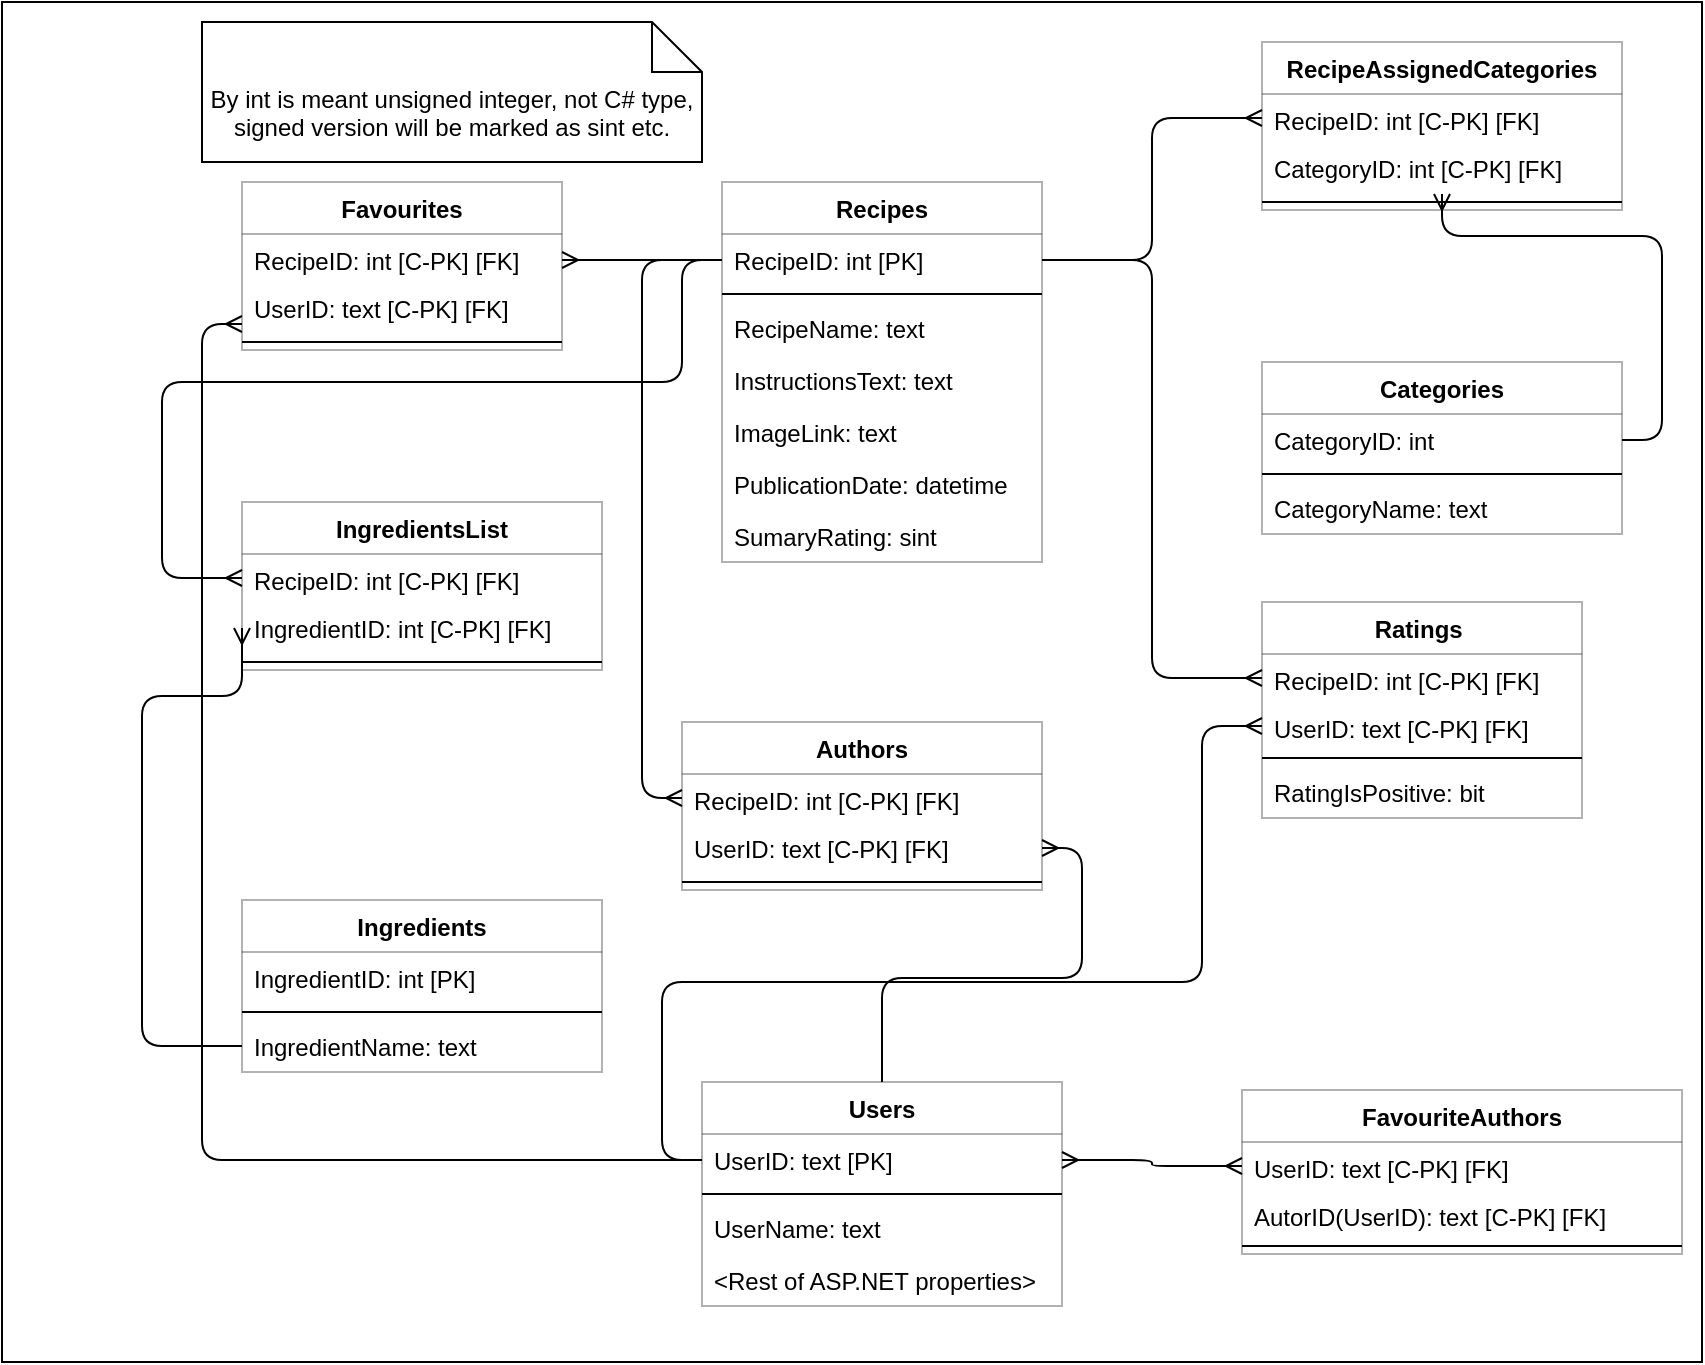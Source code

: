 <mxfile version="15.7.3" type="device"><diagram id="EyTXGTiOQyIjWPKXnlle" name="Page-1"><mxGraphModel dx="1824" dy="548" grid="1" gridSize="10" guides="1" tooltips="1" connect="1" arrows="1" fold="1" page="1" pageScale="1" pageWidth="827" pageHeight="1169" math="0" shadow="0"><root><mxCell id="0"/><mxCell id="1" parent="0"/><mxCell id="83" value="" style="whiteSpace=wrap;html=1;" parent="1" vertex="1"><mxGeometry x="-70" y="50" width="850" height="680" as="geometry"/></mxCell><mxCell id="32" value="Recipes" style="swimlane;fontStyle=1;align=center;verticalAlign=top;childLayout=stackLayout;horizontal=1;startSize=26;horizontalStack=0;resizeParent=1;resizeParentMax=0;resizeLast=0;collapsible=1;marginBottom=0;opacity=30;" parent="1" vertex="1"><mxGeometry x="290" y="140" width="160" height="190" as="geometry"/></mxCell><mxCell id="3" value="RecipeID: int [PK]" style="text;strokeColor=none;align=left;verticalAlign=top;spacingLeft=4;spacingRight=4;overflow=hidden;rotatable=0;points=[[0,0.5],[1,0.5]];portConstraint=eastwest;" parent="32" vertex="1"><mxGeometry y="26" width="160" height="26" as="geometry"/></mxCell><mxCell id="34" value="" style="line;strokeWidth=1;fillColor=none;align=left;verticalAlign=middle;spacingTop=-1;spacingLeft=3;spacingRight=3;rotatable=0;labelPosition=right;points=[];portConstraint=eastwest;" parent="32" vertex="1"><mxGeometry y="52" width="160" height="8" as="geometry"/></mxCell><mxCell id="11" value="RecipeName: text" style="text;strokeColor=none;fillColor=none;align=left;verticalAlign=top;spacingLeft=4;spacingRight=4;overflow=hidden;rotatable=0;points=[[0,0.5],[1,0.5]];portConstraint=eastwest;" parent="32" vertex="1"><mxGeometry y="60" width="160" height="26" as="geometry"/></mxCell><mxCell id="9" value="InstructionsText: text" style="text;strokeColor=none;fillColor=none;align=left;verticalAlign=top;spacingLeft=4;spacingRight=4;overflow=hidden;rotatable=0;points=[[0,0.5],[1,0.5]];portConstraint=eastwest;" parent="32" vertex="1"><mxGeometry y="86" width="160" height="26" as="geometry"/></mxCell><mxCell id="84" value="ImageLink: text" style="text;strokeColor=none;fillColor=none;align=left;verticalAlign=top;spacingLeft=4;spacingRight=4;overflow=hidden;rotatable=0;points=[[0,0.5],[1,0.5]];portConstraint=eastwest;" parent="32" vertex="1"><mxGeometry y="112" width="160" height="26" as="geometry"/></mxCell><mxCell id="10" value="PublicationDate: datetime" style="text;strokeColor=none;fillColor=none;align=left;verticalAlign=top;spacingLeft=4;spacingRight=4;overflow=hidden;rotatable=0;points=[[0,0.5],[1,0.5]];portConstraint=eastwest;" parent="32" vertex="1"><mxGeometry y="138" width="160" height="26" as="geometry"/></mxCell><mxCell id="12" value="SumaryRating: sint" style="text;strokeColor=none;fillColor=none;align=left;verticalAlign=top;spacingLeft=4;spacingRight=4;overflow=hidden;rotatable=0;points=[[0,0.5],[1,0.5]];portConstraint=eastwest;" parent="32" vertex="1"><mxGeometry y="164" width="160" height="26" as="geometry"/></mxCell><mxCell id="37" value="Favourites" style="swimlane;fontStyle=1;align=center;verticalAlign=top;childLayout=stackLayout;horizontal=1;startSize=26;horizontalStack=0;resizeParent=1;resizeParentMax=0;resizeLast=0;collapsible=1;marginBottom=0;opacity=30;" parent="1" vertex="1"><mxGeometry x="50" y="140" width="160" height="84" as="geometry"/></mxCell><mxCell id="82" value="RecipeID: int [C-PK] [FK]" style="text;strokeColor=none;align=left;verticalAlign=top;spacingLeft=4;spacingRight=4;overflow=hidden;rotatable=0;points=[[0,0.5],[1,0.5]];portConstraint=eastwest;" parent="37" vertex="1"><mxGeometry y="26" width="160" height="24" as="geometry"/></mxCell><mxCell id="46" value="UserID: text [C-PK] [FK]" style="text;strokeColor=none;fillColor=none;align=left;verticalAlign=top;spacingLeft=4;spacingRight=4;overflow=hidden;rotatable=0;points=[[0,0.5],[1,0.5]];portConstraint=eastwest;" parent="37" vertex="1"><mxGeometry y="50" width="160" height="26" as="geometry"/></mxCell><mxCell id="40" value="" style="line;strokeWidth=1;fillColor=none;align=left;verticalAlign=middle;spacingTop=-1;spacingLeft=3;spacingRight=3;rotatable=0;labelPosition=right;points=[];portConstraint=eastwest;" parent="37" vertex="1"><mxGeometry y="76" width="160" height="8" as="geometry"/></mxCell><mxCell id="47" value="Users" style="swimlane;fontStyle=1;align=center;verticalAlign=top;childLayout=stackLayout;horizontal=1;startSize=26;horizontalStack=0;resizeParent=1;resizeParentMax=0;resizeLast=0;collapsible=1;marginBottom=0;opacity=30;" parent="1" vertex="1"><mxGeometry x="280" y="590" width="180" height="112" as="geometry"/></mxCell><mxCell id="48" value="UserID: text [PK]" style="text;strokeColor=none;align=left;verticalAlign=top;spacingLeft=4;spacingRight=4;overflow=hidden;rotatable=0;points=[[0,0.5],[1,0.5]];portConstraint=eastwest;" parent="47" vertex="1"><mxGeometry y="26" width="180" height="26" as="geometry"/></mxCell><mxCell id="49" value="" style="line;strokeWidth=1;fillColor=none;align=left;verticalAlign=middle;spacingTop=-1;spacingLeft=3;spacingRight=3;rotatable=0;labelPosition=right;points=[];portConstraint=eastwest;" parent="47" vertex="1"><mxGeometry y="52" width="180" height="8" as="geometry"/></mxCell><mxCell id="50" value="UserName: text" style="text;strokeColor=none;fillColor=none;align=left;verticalAlign=top;spacingLeft=4;spacingRight=4;overflow=hidden;rotatable=0;points=[[0,0.5],[1,0.5]];portConstraint=eastwest;" parent="47" vertex="1"><mxGeometry y="60" width="180" height="26" as="geometry"/></mxCell><mxCell id="51" value="&lt;Rest of ASP.NET properties&gt;" style="text;strokeColor=none;fillColor=none;align=left;verticalAlign=top;spacingLeft=4;spacingRight=4;overflow=hidden;rotatable=0;points=[[0,0.5],[1,0.5]];portConstraint=eastwest;" parent="47" vertex="1"><mxGeometry y="86" width="180" height="26" as="geometry"/></mxCell><mxCell id="52" value="Categories" style="swimlane;fontStyle=1;align=center;verticalAlign=top;childLayout=stackLayout;horizontal=1;startSize=26;horizontalStack=0;resizeParent=1;resizeParentMax=0;resizeLast=0;collapsible=1;marginBottom=0;opacity=30;" parent="1" vertex="1"><mxGeometry x="560" y="230" width="180" height="86" as="geometry"/></mxCell><mxCell id="53" value="CategoryID: int" style="text;strokeColor=none;align=left;verticalAlign=top;spacingLeft=4;spacingRight=4;overflow=hidden;rotatable=0;points=[[0,0.5],[1,0.5]];portConstraint=eastwest;" parent="52" vertex="1"><mxGeometry y="26" width="180" height="26" as="geometry"/></mxCell><mxCell id="54" value="" style="line;strokeWidth=1;fillColor=none;align=left;verticalAlign=middle;spacingTop=-1;spacingLeft=3;spacingRight=3;rotatable=0;labelPosition=right;points=[];portConstraint=eastwest;" parent="52" vertex="1"><mxGeometry y="52" width="180" height="8" as="geometry"/></mxCell><mxCell id="55" value="CategoryName: text" style="text;strokeColor=none;fillColor=none;align=left;verticalAlign=top;spacingLeft=4;spacingRight=4;overflow=hidden;rotatable=0;points=[[0,0.5],[1,0.5]];portConstraint=eastwest;" parent="52" vertex="1"><mxGeometry y="60" width="180" height="26" as="geometry"/></mxCell><mxCell id="57" value="RecipeAssignedCategories" style="swimlane;fontStyle=1;align=center;verticalAlign=top;childLayout=stackLayout;horizontal=1;startSize=26;horizontalStack=0;resizeParent=1;resizeParentMax=0;resizeLast=0;collapsible=1;marginBottom=0;opacity=30;" parent="1" vertex="1"><mxGeometry x="560" y="70" width="180" height="84" as="geometry"><mxRectangle x="810" y="430" width="120" height="26" as="alternateBounds"/></mxGeometry></mxCell><mxCell id="58" value="RecipeID: int [C-PK] [FK]" style="text;strokeColor=none;align=left;verticalAlign=top;spacingLeft=4;spacingRight=4;overflow=hidden;rotatable=0;points=[[0,0.5],[1,0.5]];portConstraint=eastwest;" parent="57" vertex="1"><mxGeometry y="26" width="180" height="24" as="geometry"/></mxCell><mxCell id="60" value="CategoryID: int [C-PK] [FK]" style="text;strokeColor=none;fillColor=none;align=left;verticalAlign=top;spacingLeft=4;spacingRight=4;overflow=hidden;rotatable=0;points=[[0,0.5],[1,0.5]];portConstraint=eastwest;" parent="57" vertex="1"><mxGeometry y="50" width="180" height="26" as="geometry"/></mxCell><mxCell id="59" value="" style="line;strokeWidth=1;fillColor=none;align=left;verticalAlign=middle;spacingTop=-1;spacingLeft=3;spacingRight=3;rotatable=0;labelPosition=right;points=[];portConstraint=eastwest;" parent="57" vertex="1"><mxGeometry y="76" width="180" height="8" as="geometry"/></mxCell><mxCell id="64" value="Ratings &#10;" style="swimlane;fontStyle=1;align=center;verticalAlign=top;childLayout=stackLayout;horizontal=1;startSize=26;horizontalStack=0;resizeParent=1;resizeParentMax=0;resizeLast=0;collapsible=1;marginBottom=0;opacity=30;" parent="1" vertex="1"><mxGeometry x="560" y="350" width="160" height="108" as="geometry"/></mxCell><mxCell id="81" value="RecipeID: int [C-PK] [FK]" style="text;strokeColor=none;align=left;verticalAlign=top;spacingLeft=4;spacingRight=4;overflow=hidden;rotatable=0;points=[[0,0.5],[1,0.5]];portConstraint=eastwest;" parent="64" vertex="1"><mxGeometry y="26" width="160" height="24" as="geometry"/></mxCell><mxCell id="85" value="UserID: text [C-PK] [FK]" style="text;strokeColor=none;align=left;verticalAlign=top;spacingLeft=4;spacingRight=4;overflow=hidden;rotatable=0;points=[[0,0.5],[1,0.5]];portConstraint=eastwest;" parent="64" vertex="1"><mxGeometry y="50" width="160" height="24" as="geometry"/></mxCell><mxCell id="67" value="" style="line;strokeWidth=1;fillColor=none;align=left;verticalAlign=middle;spacingTop=-1;spacingLeft=3;spacingRight=3;rotatable=0;labelPosition=right;points=[];portConstraint=eastwest;" parent="64" vertex="1"><mxGeometry y="74" width="160" height="8" as="geometry"/></mxCell><mxCell id="68" value="RatingIsPositive: bit" style="text;strokeColor=none;fillColor=none;align=left;verticalAlign=top;spacingLeft=4;spacingRight=4;overflow=hidden;rotatable=0;points=[[0,0.5],[1,0.5]];portConstraint=eastwest;" parent="64" vertex="1"><mxGeometry y="82" width="160" height="26" as="geometry"/></mxCell><mxCell id="75" style="edgeStyle=orthogonalEdgeStyle;orthogonalLoop=1;jettySize=auto;html=1;endArrow=none;endFill=0;startArrow=ERmany;startFill=0;" parent="1" source="60" target="53" edge="1"><mxGeometry relative="1" as="geometry"><Array as="points"><mxPoint x="760" y="167"/><mxPoint x="760" y="269"/></Array></mxGeometry></mxCell><mxCell id="76" style="edgeStyle=orthogonalEdgeStyle;orthogonalLoop=1;jettySize=auto;html=1;exitX=1;exitY=0.5;exitDx=0;exitDy=0;endArrow=ERmany;endFill=0;startArrow=none;startFill=0;" parent="1" source="3" target="81" edge="1"><mxGeometry relative="1" as="geometry"><mxPoint x="560" y="389" as="targetPoint"/></mxGeometry></mxCell><mxCell id="77" style="edgeStyle=orthogonalEdgeStyle;orthogonalLoop=1;jettySize=auto;html=1;endArrow=ERmany;endFill=0;exitX=0;exitY=0.5;exitDx=0;exitDy=0;entryX=0;entryY=0.5;entryDx=0;entryDy=0;" parent="1" source="3" target="9Zqot9uoggxojdaTD5Ou-95" edge="1"><mxGeometry relative="1" as="geometry"><Array as="points"/><mxPoint x="290" y="213" as="targetPoint"/></mxGeometry></mxCell><mxCell id="78" style="edgeStyle=orthogonalEdgeStyle;orthogonalLoop=1;jettySize=auto;html=1;endArrow=ERmany;endFill=0;exitX=0;exitY=0.5;exitDx=0;exitDy=0;" parent="1" source="48" target="46" edge="1"><mxGeometry relative="1" as="geometry"><Array as="points"><mxPoint x="30" y="629"/><mxPoint x="30" y="211"/></Array></mxGeometry></mxCell><mxCell id="79" style="edgeStyle=orthogonalEdgeStyle;orthogonalLoop=1;jettySize=auto;html=1;endArrow=ERmany;endFill=0;startArrow=none;startFill=0;" parent="1" source="3" target="82" edge="1"><mxGeometry relative="1" as="geometry"><mxPoint x="210" y="289" as="targetPoint"/><Array as="points"><mxPoint x="230" y="179"/><mxPoint x="230" y="179"/></Array></mxGeometry></mxCell><mxCell id="80" style="edgeStyle=orthogonalEdgeStyle;orthogonalLoop=1;jettySize=auto;html=1;exitX=1;exitY=0.5;exitDx=0;exitDy=0;endArrow=ERmany;endFill=0;startArrow=none;startFill=0;" parent="1" source="3" target="58" edge="1"><mxGeometry relative="1" as="geometry"><mxPoint x="560" y="143" as="targetPoint"/></mxGeometry></mxCell><mxCell id="86" style="edgeStyle=orthogonalEdgeStyle;orthogonalLoop=1;jettySize=auto;html=1;endArrow=ERmany;endFill=0;startArrow=none;startFill=0;exitX=0;exitY=0.5;exitDx=0;exitDy=0;" parent="1" source="48" target="85" edge="1"><mxGeometry relative="1" as="geometry"><mxPoint x="570" y="398" as="targetPoint"/><mxPoint x="460" y="189" as="sourcePoint"/><Array as="points"><mxPoint x="260" y="629"/><mxPoint x="260" y="540"/><mxPoint x="530" y="540"/><mxPoint x="530" y="412"/></Array></mxGeometry></mxCell><mxCell id="87" value="By int is meant unsigned integer, not C# type, signed version will be marked as sint etc." style="shape=note2;boundedLbl=1;whiteSpace=wrap;html=1;size=25;verticalAlign=top;align=center;" parent="1" vertex="1"><mxGeometry x="30" y="60" width="250" height="70" as="geometry"/></mxCell><mxCell id="9Zqot9uoggxojdaTD5Ou-94" value="Authors" style="swimlane;fontStyle=1;align=center;verticalAlign=top;childLayout=stackLayout;horizontal=1;startSize=26;horizontalStack=0;resizeParent=1;resizeParentMax=0;resizeLast=0;collapsible=1;marginBottom=0;opacity=30;" parent="1" vertex="1"><mxGeometry x="270" y="410" width="180" height="84" as="geometry"><mxRectangle x="810" y="430" width="120" height="26" as="alternateBounds"/></mxGeometry></mxCell><mxCell id="9Zqot9uoggxojdaTD5Ou-95" value="RecipeID: int [C-PK] [FK]" style="text;strokeColor=none;align=left;verticalAlign=top;spacingLeft=4;spacingRight=4;overflow=hidden;rotatable=0;points=[[0,0.5],[1,0.5]];portConstraint=eastwest;" parent="9Zqot9uoggxojdaTD5Ou-94" vertex="1"><mxGeometry y="26" width="180" height="24" as="geometry"/></mxCell><mxCell id="9Zqot9uoggxojdaTD5Ou-98" value="UserID: text [C-PK] [FK]" style="text;strokeColor=none;fillColor=none;align=left;verticalAlign=top;spacingLeft=4;spacingRight=4;overflow=hidden;rotatable=0;points=[[0,0.5],[1,0.5]];portConstraint=eastwest;" parent="9Zqot9uoggxojdaTD5Ou-94" vertex="1"><mxGeometry y="50" width="180" height="26" as="geometry"/></mxCell><mxCell id="9Zqot9uoggxojdaTD5Ou-97" value="" style="line;strokeWidth=1;fillColor=none;align=left;verticalAlign=middle;spacingTop=-1;spacingLeft=3;spacingRight=3;rotatable=0;labelPosition=right;points=[];portConstraint=eastwest;" parent="9Zqot9uoggxojdaTD5Ou-94" vertex="1"><mxGeometry y="76" width="180" height="8" as="geometry"/></mxCell><mxCell id="9Zqot9uoggxojdaTD5Ou-100" style="edgeStyle=orthogonalEdgeStyle;orthogonalLoop=1;jettySize=auto;html=1;endArrow=ERmany;endFill=0;entryX=1;entryY=0.5;entryDx=0;entryDy=0;" parent="1" source="47" target="9Zqot9uoggxojdaTD5Ou-98" edge="1"><mxGeometry relative="1" as="geometry"><Array as="points"/><mxPoint x="269.82" y="465.996" as="sourcePoint"/><mxPoint x="300" y="223" as="targetPoint"/></mxGeometry></mxCell><mxCell id="9Zqot9uoggxojdaTD5Ou-101" value="Ingredients" style="swimlane;fontStyle=1;align=center;verticalAlign=top;childLayout=stackLayout;horizontal=1;startSize=26;horizontalStack=0;resizeParent=1;resizeParentMax=0;resizeLast=0;collapsible=1;marginBottom=0;opacity=30;" parent="1" vertex="1"><mxGeometry x="50" y="499" width="180" height="86" as="geometry"/></mxCell><mxCell id="9Zqot9uoggxojdaTD5Ou-102" value="IngredientID: int [PK]" style="text;strokeColor=none;align=left;verticalAlign=top;spacingLeft=4;spacingRight=4;overflow=hidden;rotatable=0;points=[[0,0.5],[1,0.5]];portConstraint=eastwest;" parent="9Zqot9uoggxojdaTD5Ou-101" vertex="1"><mxGeometry y="26" width="180" height="26" as="geometry"/></mxCell><mxCell id="9Zqot9uoggxojdaTD5Ou-103" value="" style="line;strokeWidth=1;fillColor=none;align=left;verticalAlign=middle;spacingTop=-1;spacingLeft=3;spacingRight=3;rotatable=0;labelPosition=right;points=[];portConstraint=eastwest;" parent="9Zqot9uoggxojdaTD5Ou-101" vertex="1"><mxGeometry y="52" width="180" height="8" as="geometry"/></mxCell><mxCell id="9Zqot9uoggxojdaTD5Ou-104" value="IngredientName: text" style="text;strokeColor=none;fillColor=none;align=left;verticalAlign=top;spacingLeft=4;spacingRight=4;overflow=hidden;rotatable=0;points=[[0,0.5],[1,0.5]];portConstraint=eastwest;" parent="9Zqot9uoggxojdaTD5Ou-101" vertex="1"><mxGeometry y="60" width="180" height="26" as="geometry"/></mxCell><mxCell id="9Zqot9uoggxojdaTD5Ou-105" value="IngredientsList" style="swimlane;fontStyle=1;align=center;verticalAlign=top;childLayout=stackLayout;horizontal=1;startSize=26;horizontalStack=0;resizeParent=1;resizeParentMax=0;resizeLast=0;collapsible=1;marginBottom=0;opacity=30;" parent="1" vertex="1"><mxGeometry x="50" y="300" width="180" height="84" as="geometry"><mxRectangle x="810" y="430" width="120" height="26" as="alternateBounds"/></mxGeometry></mxCell><mxCell id="9Zqot9uoggxojdaTD5Ou-106" value="RecipeID: int [C-PK] [FK]" style="text;strokeColor=none;align=left;verticalAlign=top;spacingLeft=4;spacingRight=4;overflow=hidden;rotatable=0;points=[[0,0.5],[1,0.5]];portConstraint=eastwest;" parent="9Zqot9uoggxojdaTD5Ou-105" vertex="1"><mxGeometry y="26" width="180" height="24" as="geometry"/></mxCell><mxCell id="9Zqot9uoggxojdaTD5Ou-109" value="IngredientID: int [C-PK] [FK]" style="text;strokeColor=none;fillColor=none;align=left;verticalAlign=top;spacingLeft=4;spacingRight=4;overflow=hidden;rotatable=0;points=[[0,0.5],[1,0.5]];portConstraint=eastwest;" parent="9Zqot9uoggxojdaTD5Ou-105" vertex="1"><mxGeometry y="50" width="180" height="26" as="geometry"/></mxCell><mxCell id="9Zqot9uoggxojdaTD5Ou-108" value="" style="line;strokeWidth=1;fillColor=none;align=left;verticalAlign=middle;spacingTop=-1;spacingLeft=3;spacingRight=3;rotatable=0;labelPosition=right;points=[];portConstraint=eastwest;" parent="9Zqot9uoggxojdaTD5Ou-105" vertex="1"><mxGeometry y="76" width="180" height="8" as="geometry"/></mxCell><mxCell id="9Zqot9uoggxojdaTD5Ou-111" style="edgeStyle=orthogonalEdgeStyle;orthogonalLoop=1;jettySize=auto;html=1;endArrow=ERmany;endFill=0;exitX=0;exitY=0.5;exitDx=0;exitDy=0;entryX=0;entryY=0.5;entryDx=0;entryDy=0;" parent="1" source="3" target="9Zqot9uoggxojdaTD5Ou-106" edge="1"><mxGeometry relative="1" as="geometry"><Array as="points"><mxPoint x="270" y="179"/><mxPoint x="270" y="240"/><mxPoint x="10" y="240"/><mxPoint x="10" y="338"/></Array><mxPoint x="310" y="199" as="sourcePoint"/><mxPoint x="290" y="468" as="targetPoint"/></mxGeometry></mxCell><mxCell id="9Zqot9uoggxojdaTD5Ou-110" style="edgeStyle=orthogonalEdgeStyle;orthogonalLoop=1;jettySize=auto;html=1;endArrow=ERmany;endFill=0;exitX=0;exitY=0.5;exitDx=0;exitDy=0;entryX=0;entryY=0.5;entryDx=0;entryDy=0;" parent="1" source="9Zqot9uoggxojdaTD5Ou-104" target="9Zqot9uoggxojdaTD5Ou-109" edge="1"><mxGeometry relative="1" as="geometry"><Array as="points"><mxPoint y="572"/><mxPoint y="397"/></Array><mxPoint x="-10" y="280" as="sourcePoint"/><mxPoint x="-30" y="549" as="targetPoint"/></mxGeometry></mxCell><mxCell id="9Zqot9uoggxojdaTD5Ou-112" value="FavouriteAuthors" style="swimlane;fontStyle=1;align=center;verticalAlign=top;childLayout=stackLayout;horizontal=1;startSize=26;horizontalStack=0;resizeParent=1;resizeParentMax=0;resizeLast=0;collapsible=1;marginBottom=0;opacity=30;" parent="1" vertex="1"><mxGeometry x="550" y="594" width="220" height="82" as="geometry"/></mxCell><mxCell id="9Zqot9uoggxojdaTD5Ou-113" value="UserID: text [C-PK] [FK]" style="text;strokeColor=none;align=left;verticalAlign=top;spacingLeft=4;spacingRight=4;overflow=hidden;rotatable=0;points=[[0,0.5],[1,0.5]];portConstraint=eastwest;" parent="9Zqot9uoggxojdaTD5Ou-112" vertex="1"><mxGeometry y="26" width="220" height="24" as="geometry"/></mxCell><mxCell id="u4dz-JWrHl2Ejjm-z2pX-87" value="AutorID(UserID): text [C-PK] [FK]" style="text;strokeColor=none;align=left;verticalAlign=top;spacingLeft=4;spacingRight=4;overflow=hidden;rotatable=0;points=[[0,0.5],[1,0.5]];portConstraint=eastwest;" parent="9Zqot9uoggxojdaTD5Ou-112" vertex="1"><mxGeometry y="50" width="220" height="24" as="geometry"/></mxCell><mxCell id="9Zqot9uoggxojdaTD5Ou-115" value="" style="line;strokeWidth=1;fillColor=none;align=left;verticalAlign=middle;spacingTop=-1;spacingLeft=3;spacingRight=3;rotatable=0;labelPosition=right;points=[];portConstraint=eastwest;" parent="9Zqot9uoggxojdaTD5Ou-112" vertex="1"><mxGeometry y="74" width="220" height="8" as="geometry"/></mxCell><mxCell id="u4dz-JWrHl2Ejjm-z2pX-88" style="edgeStyle=orthogonalEdgeStyle;orthogonalLoop=1;jettySize=auto;html=1;endArrow=ERmany;endFill=0;entryX=0;entryY=0.5;entryDx=0;entryDy=0;exitX=1;exitY=0.5;exitDx=0;exitDy=0;startArrow=ERmany;startFill=0;" parent="1" source="48" target="9Zqot9uoggxojdaTD5Ou-113" edge="1"><mxGeometry relative="1" as="geometry"><Array as="points"/><mxPoint x="380" y="600" as="sourcePoint"/><mxPoint x="460" y="517" as="targetPoint"/></mxGeometry></mxCell></root></mxGraphModel></diagram></mxfile>